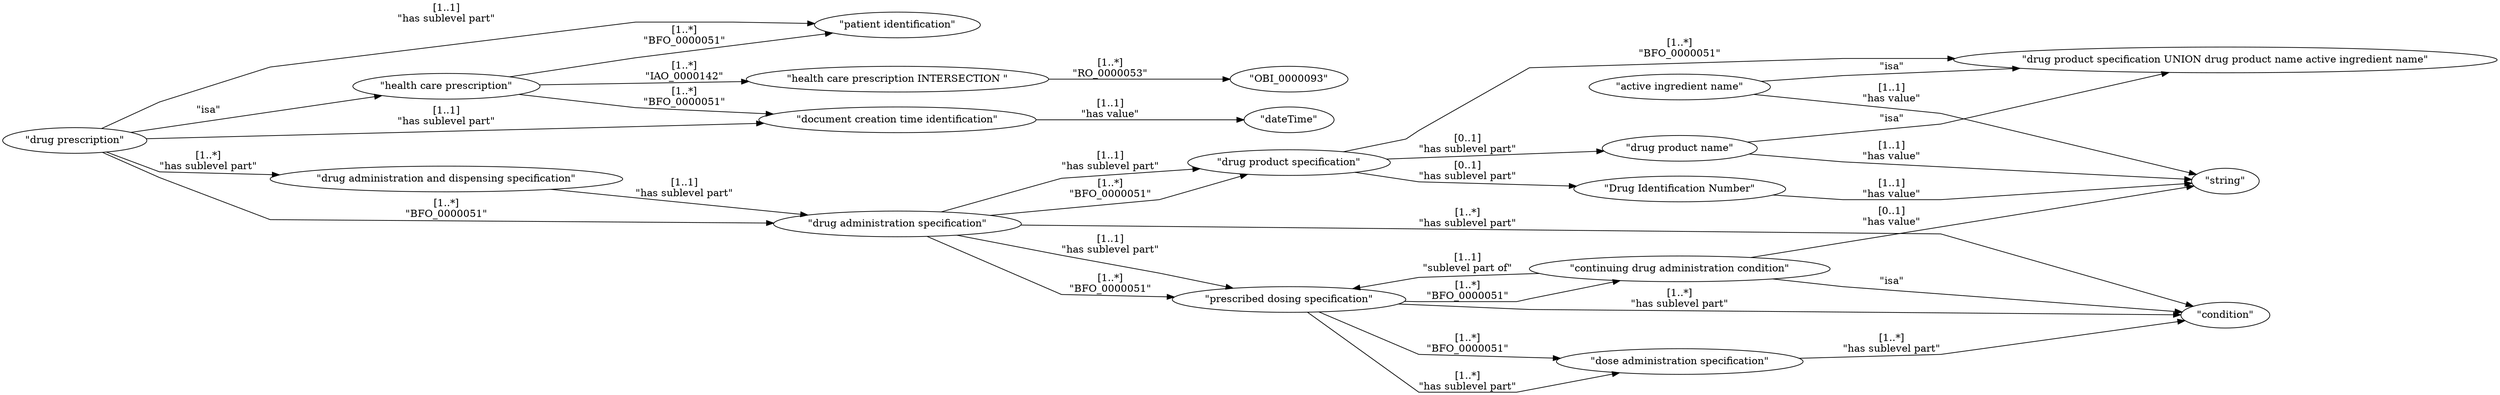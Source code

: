 digraph G {
  splines=polyline;
  rankdir=LR;
  "health care prescription" [ label="\"health care prescription\"" ];
  "drug prescription" [ label="\"drug prescription\"" ];
  "patient identification" [ label="\"patient identification\"" ];
  "document creation time identification" [ label="\"document creation time identification\"" ];
  "drug administration and dispensing specification" [ label="\"drug administration and dispensing specification\"" ];
  "drug administration specification" [ label="\"drug administration specification\"" ];
  "drug product specification" [ label="\"drug product specification\"" ];
  "Drug Identification Number" [ label="\"Drug Identification Number\"" ];
  "prescribed dosing specification" [ label="\"prescribed dosing specification\"" ];
  "dose administration specification" [ label="\"dose administration specification\"" ];
  "condition" [ label="\"condition\"" ];
  "continuing drug administration condition" [ label="\"continuing drug administration condition\"" ];
  "drug product specification UNION drug product name active ingredient name" [ label="\"drug product specification UNION drug product name active ingredient name\"" ];
  "drug product name" [ label="\"drug product name\"" ];
  "active ingredient name" [ label="\"active ingredient name\"" ];
  "health care prescription INTERSECTION " [ label="\"health care prescription INTERSECTION \"" ];
  "OBI_0000093" [ label="\"OBI_0000093\"" ];
  "string" [ label="\"string\"" ];
  "dateTime" [ label="\"dateTime\"" ];
  "drug prescription" -> "health care prescription" [ label="\"isa\"" ];
  "continuing drug administration condition" -> "condition" [ label="\"isa\"" ];
  "drug product name" -> "drug product specification UNION drug product name active ingredient name" [ label="\"isa\"" ];
  "active ingredient name" -> "drug product specification UNION drug product name active ingredient name" [ label="\"isa\"" ];
  "drug prescription" -> "document creation time identification" [ label="[1..1]
\"has sublevel part\"" ];
  "prescribed dosing specification" -> "dose administration specification" [ label="[1..*]
\"has sublevel part\"" ];
  "continuing drug administration condition" -> "prescribed dosing specification" [ label="[1..1]
\"sublevel part of\"" ];
  "drug prescription" -> "drug administration and dispensing specification" [ label="[1..*]
\"has sublevel part\"" ];
  "drug administration and dispensing specification" -> "drug administration specification" [ label="[1..1]
\"has sublevel part\"" ];
  "drug product specification" -> "drug product name" [ label="[0..1]
\"has sublevel part\"" ];
  "drug prescription" -> "patient identification" [ label="[1..1]
\"has sublevel part\"" ];
  "drug administration specification" -> "drug product specification" [ label="[1..*]
\"BFO_0000051\"" ];
  "drug product specification" -> "drug product specification UNION drug product name active ingredient name" [ label="[1..*]
\"BFO_0000051\"" ];
  "drug prescription" -> "drug administration specification" [ label="[1..*]
\"BFO_0000051\"" ];
  "drug administration specification" -> "condition" [ label="[1..*]
\"has sublevel part\"" ];
  "drug administration specification" -> "drug product specification" [ label="[1..1]
\"has sublevel part\"" ];
  "health care prescription" -> "patient identification" [ label="[1..*]
\"BFO_0000051\"" ];
  "health care prescription" -> "document creation time identification" [ label="[1..*]
\"BFO_0000051\"" ];
  "dose administration specification" -> "condition" [ label="[1..*]
\"has sublevel part\"" ];
  "drug product specification" -> "Drug Identification Number" [ label="[0..1]
\"has sublevel part\"" ];
  "health care prescription" -> "health care prescription INTERSECTION " [ label="[1..*]
\"IAO_0000142\"" ];
  "health care prescription INTERSECTION " -> "OBI_0000093" [ label="[1..*]
\"RO_0000053\"" ];
  "drug administration specification" -> "prescribed dosing specification" [ label="[1..*]
\"BFO_0000051\"" ];
  "drug administration specification" -> "prescribed dosing specification" [ label="[1..1]
\"has sublevel part\"" ];
  "prescribed dosing specification" -> "condition" [ label="[1..*]
\"has sublevel part\"" ];
  "prescribed dosing specification" -> "dose administration specification" [ label="[1..*]
\"BFO_0000051\"" ];
  "prescribed dosing specification" -> "continuing drug administration condition" [ label="[1..*]
\"BFO_0000051\"" ];
  "continuing drug administration condition" -> "string" [ label="[0..1]
\"has value\"" ];
  "Drug Identification Number" -> "string" [ label="[1..1]
\"has value\"" ];
  "document creation time identification" -> "dateTime" [ label="[1..1]
\"has value\"" ];
  "drug product name" -> "string" [ label="[1..1]
\"has value\"" ];
  "active ingredient name" -> "string" [ label="[1..1]
\"has value\"" ];
}
